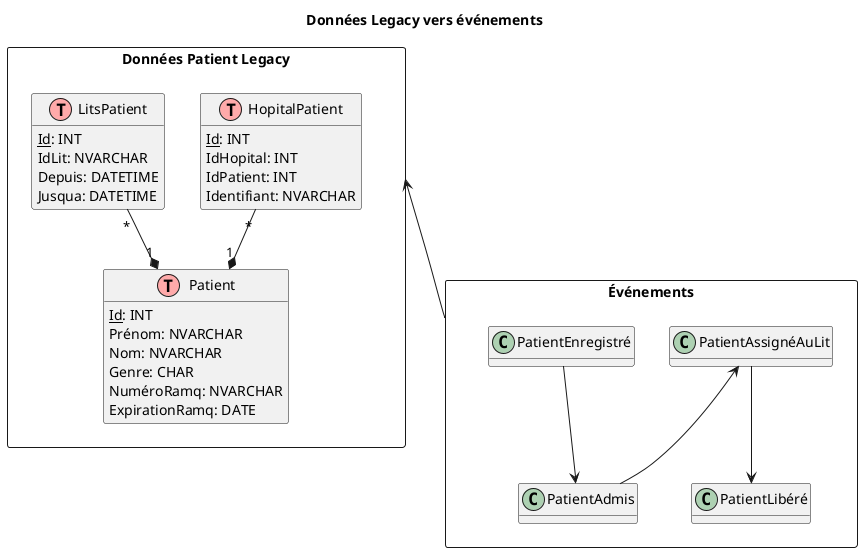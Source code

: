 @startuml legacy-sql-map

title Données Legacy vers événements

!define table(x) class x << (T,#FFAAAA) >>
!define primary_key(x) <u>x</u>
hide methods
hide stereotypes

rectangle "Événements" as Events {
  class PatientEnregistré
  class PatientAdmis
  class PatientAssignéAuLit
  class PatientLibéré

  PatientEnregistré -d-> PatientAdmis
  PatientAdmis -up-> PatientAssignéAuLit
  PatientAssignéAuLit -d-> PatientLibéré
}

rectangle "Données Patient Legacy" as PatientData {
  table(Patient) {
    primary_key(Id): INT
    Prénom: NVARCHAR
    Nom: NVARCHAR
    Genre: CHAR
    NuméroRamq: NVARCHAR
    ExpirationRamq: DATE
  }

  table(LitsPatient) {
    primary_key(Id): INT
    IdLit: NVARCHAR
    Depuis: DATETIME
    Jusqua: DATETIME
  }

  table(HopitalPatient) {
    primary_key(Id): INT
    IdHopital: INT
    IdPatient: INT
    Identifiant: NVARCHAR
  }
}

Patient "1" *-up- "*" LitsPatient
Patient "1" *-up- "*" HopitalPatient

PatientData <== Events

@enduml

